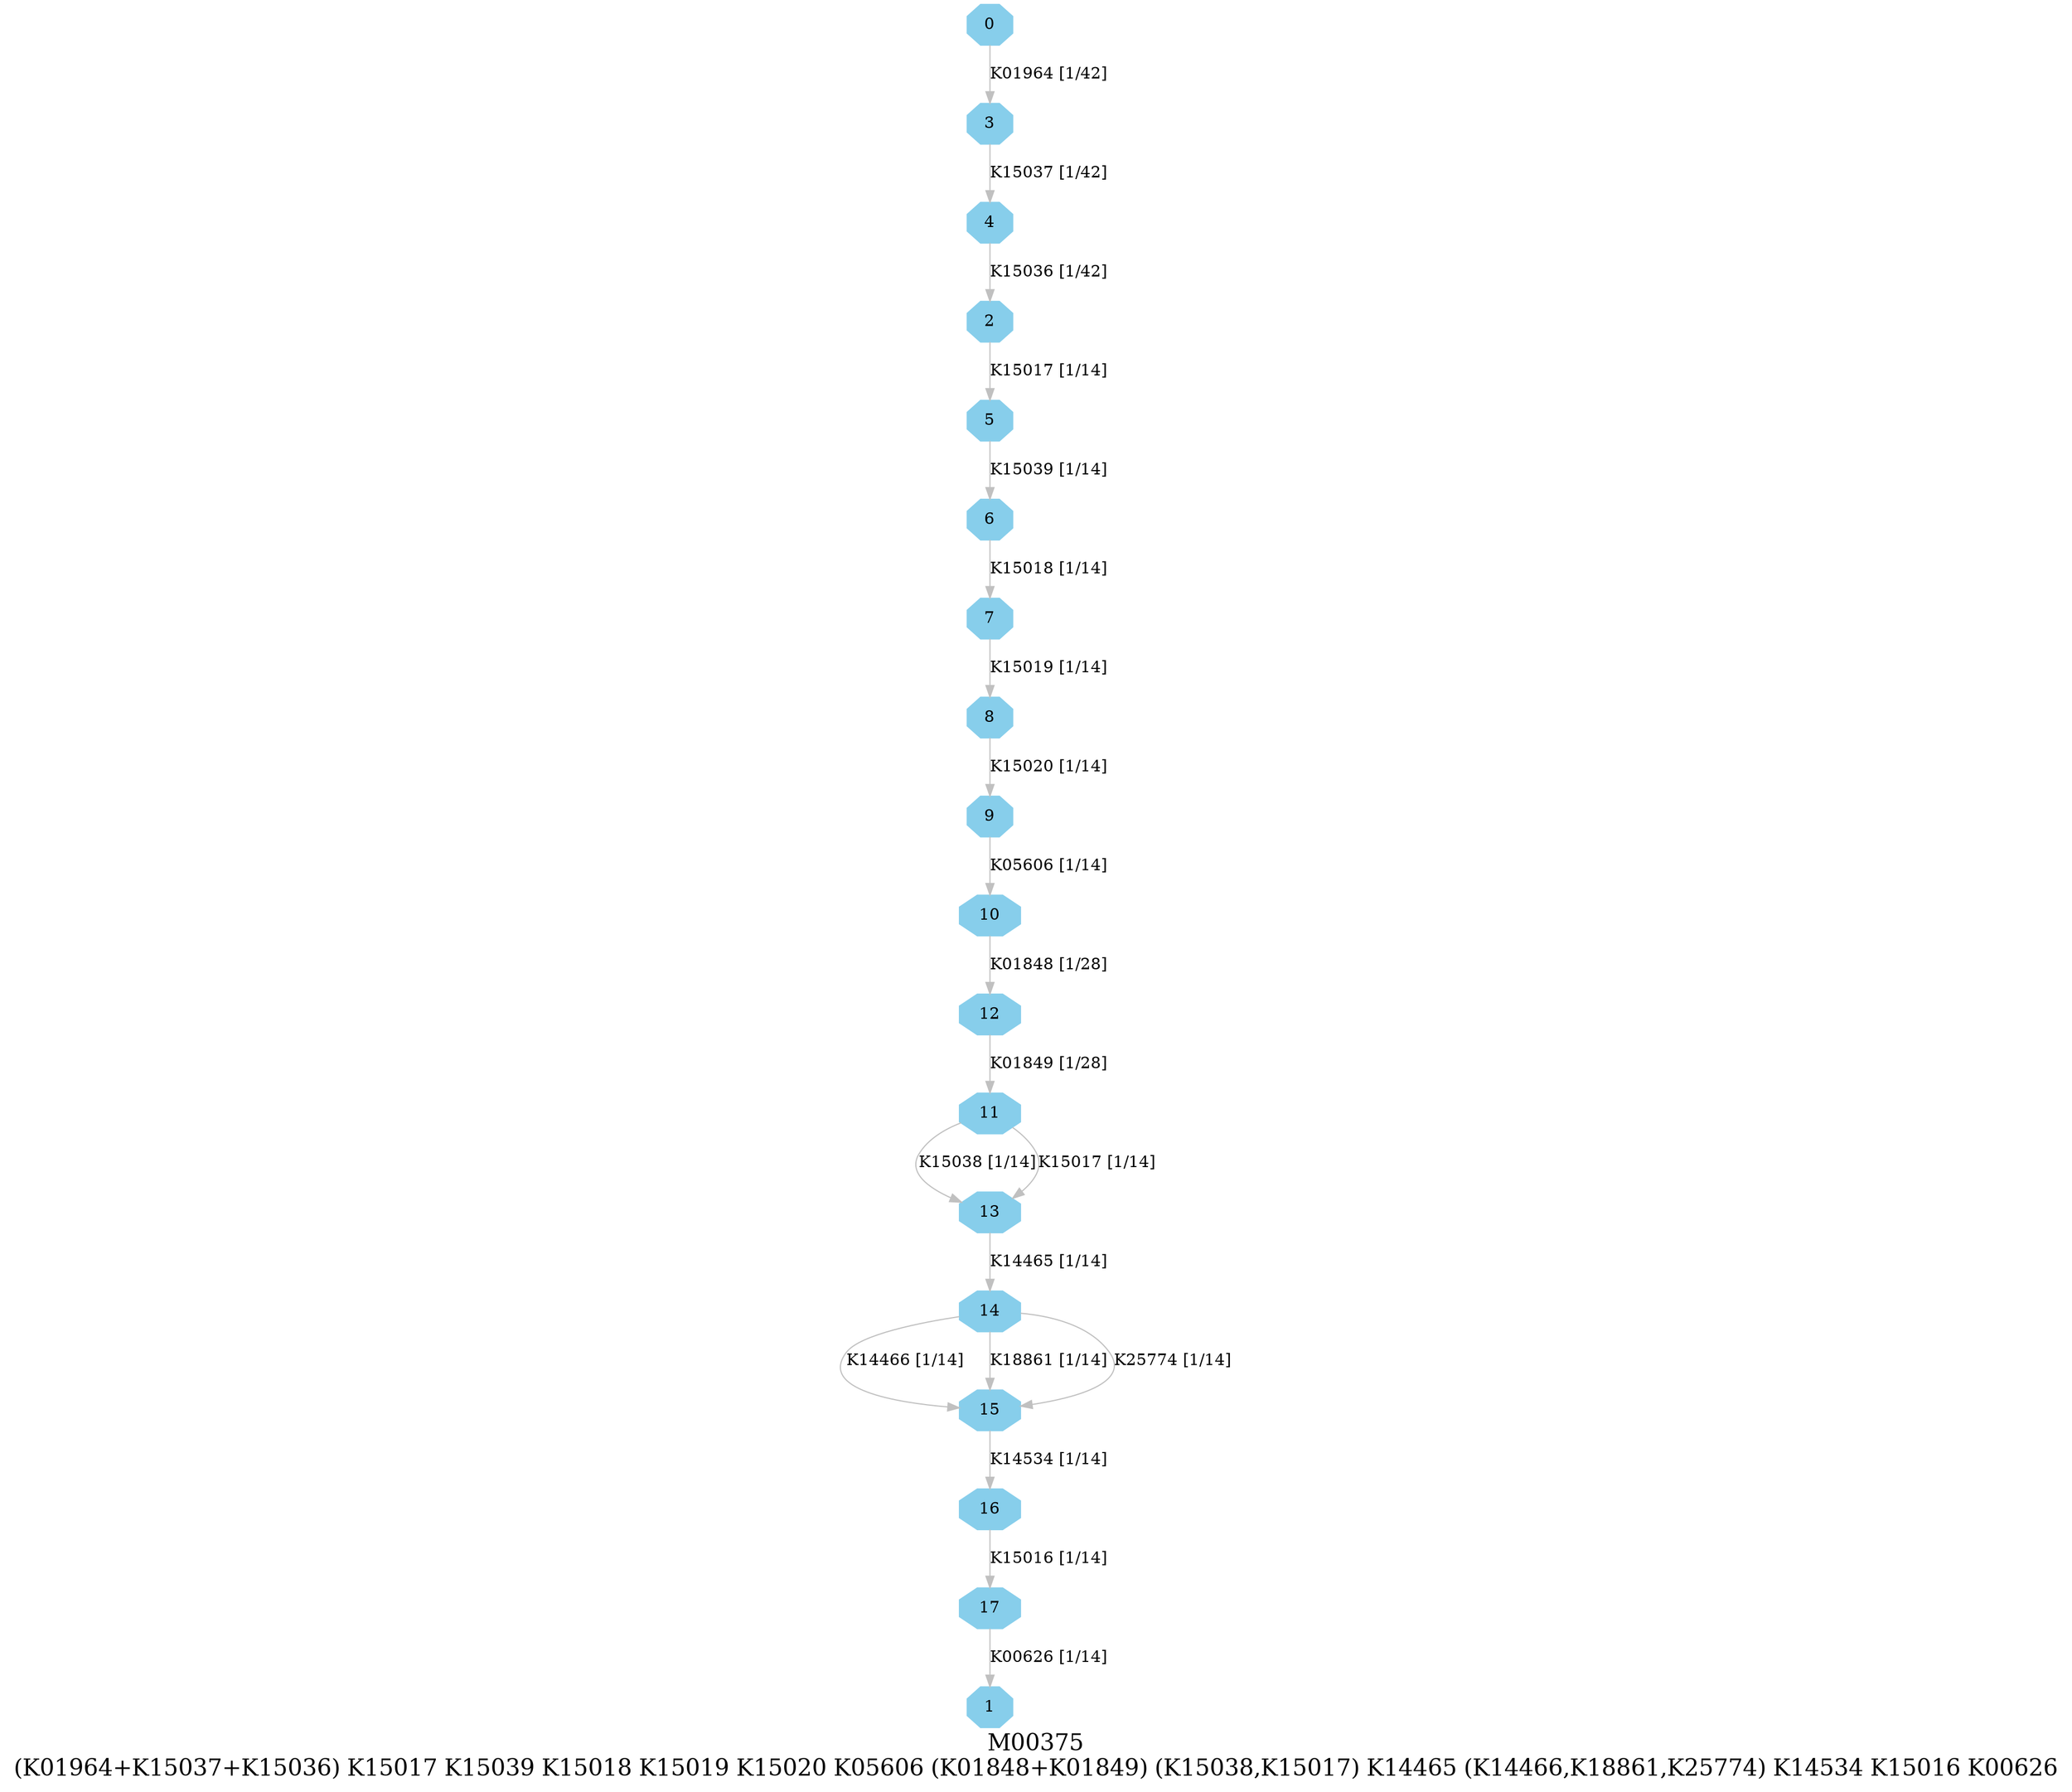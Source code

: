 digraph G {
graph [label="M00375
(K01964+K15037+K15036) K15017 K15039 K15018 K15019 K15020 K05606 (K01848+K01849) (K15038,K15017) K14465 (K14466,K18861,K25774) K14534 K15016 K00626",fontsize=20];
node [shape=box,style=filled];
edge [len=3,color=grey];
{node [width=.3,height=.3,shape=octagon,style=filled,color=skyblue] 0 1 2 3 4 5 6 7 8 9 10 11 12 13 14 15 16 17 }
0 -> 3 [label="K01964 [1/42]"];
2 -> 5 [label="K15017 [1/14]"];
3 -> 4 [label="K15037 [1/42]"];
4 -> 2 [label="K15036 [1/42]"];
5 -> 6 [label="K15039 [1/14]"];
6 -> 7 [label="K15018 [1/14]"];
7 -> 8 [label="K15019 [1/14]"];
8 -> 9 [label="K15020 [1/14]"];
9 -> 10 [label="K05606 [1/14]"];
10 -> 12 [label="K01848 [1/28]"];
11 -> 13 [label="K15038 [1/14]"];
11 -> 13 [label="K15017 [1/14]"];
12 -> 11 [label="K01849 [1/28]"];
13 -> 14 [label="K14465 [1/14]"];
14 -> 15 [label="K14466 [1/14]"];
14 -> 15 [label="K18861 [1/14]"];
14 -> 15 [label="K25774 [1/14]"];
15 -> 16 [label="K14534 [1/14]"];
16 -> 17 [label="K15016 [1/14]"];
17 -> 1 [label="K00626 [1/14]"];
}